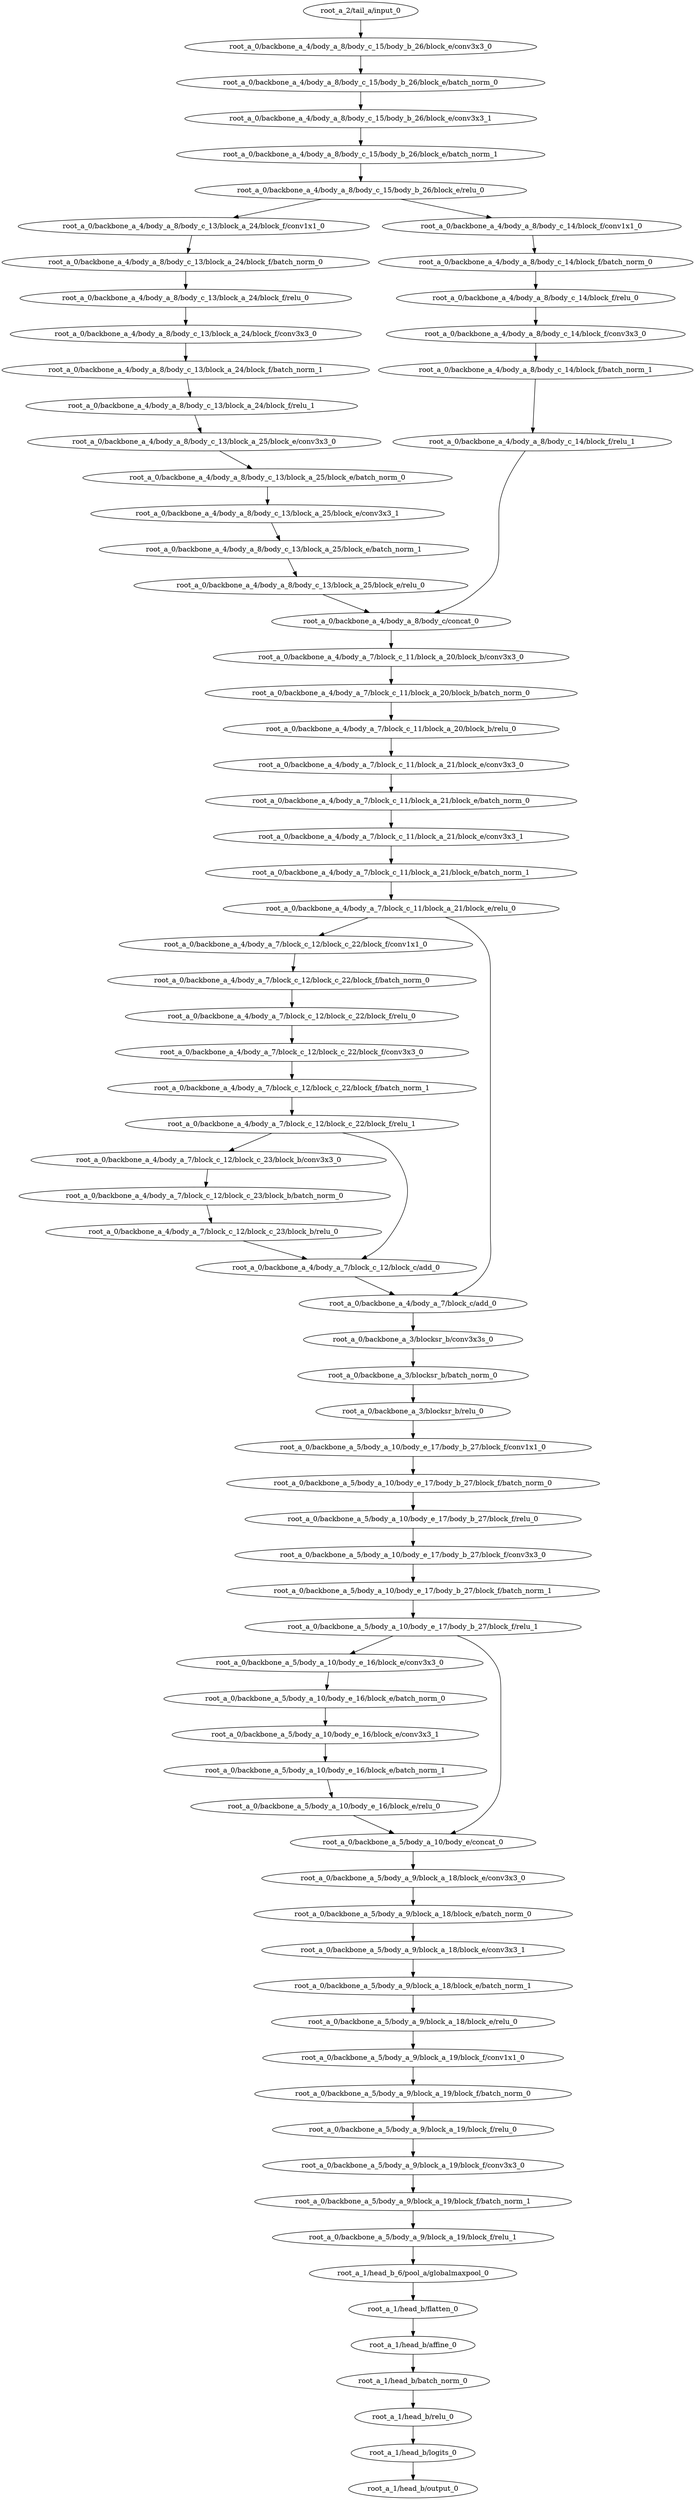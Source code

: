digraph root_a {
	"root_a_2/tail_a/input_0"
	"root_a_0/backbone_a_4/body_a_8/body_c_15/body_b_26/block_e/conv3x3_0"
	"root_a_0/backbone_a_4/body_a_8/body_c_15/body_b_26/block_e/batch_norm_0"
	"root_a_0/backbone_a_4/body_a_8/body_c_15/body_b_26/block_e/conv3x3_1"
	"root_a_0/backbone_a_4/body_a_8/body_c_15/body_b_26/block_e/batch_norm_1"
	"root_a_0/backbone_a_4/body_a_8/body_c_15/body_b_26/block_e/relu_0"
	"root_a_0/backbone_a_4/body_a_8/body_c_13/block_a_24/block_f/conv1x1_0"
	"root_a_0/backbone_a_4/body_a_8/body_c_13/block_a_24/block_f/batch_norm_0"
	"root_a_0/backbone_a_4/body_a_8/body_c_13/block_a_24/block_f/relu_0"
	"root_a_0/backbone_a_4/body_a_8/body_c_13/block_a_24/block_f/conv3x3_0"
	"root_a_0/backbone_a_4/body_a_8/body_c_13/block_a_24/block_f/batch_norm_1"
	"root_a_0/backbone_a_4/body_a_8/body_c_13/block_a_24/block_f/relu_1"
	"root_a_0/backbone_a_4/body_a_8/body_c_13/block_a_25/block_e/conv3x3_0"
	"root_a_0/backbone_a_4/body_a_8/body_c_13/block_a_25/block_e/batch_norm_0"
	"root_a_0/backbone_a_4/body_a_8/body_c_13/block_a_25/block_e/conv3x3_1"
	"root_a_0/backbone_a_4/body_a_8/body_c_13/block_a_25/block_e/batch_norm_1"
	"root_a_0/backbone_a_4/body_a_8/body_c_13/block_a_25/block_e/relu_0"
	"root_a_0/backbone_a_4/body_a_8/body_c_14/block_f/conv1x1_0"
	"root_a_0/backbone_a_4/body_a_8/body_c_14/block_f/batch_norm_0"
	"root_a_0/backbone_a_4/body_a_8/body_c_14/block_f/relu_0"
	"root_a_0/backbone_a_4/body_a_8/body_c_14/block_f/conv3x3_0"
	"root_a_0/backbone_a_4/body_a_8/body_c_14/block_f/batch_norm_1"
	"root_a_0/backbone_a_4/body_a_8/body_c_14/block_f/relu_1"
	"root_a_0/backbone_a_4/body_a_8/body_c/concat_0"
	"root_a_0/backbone_a_4/body_a_7/block_c_11/block_a_20/block_b/conv3x3_0"
	"root_a_0/backbone_a_4/body_a_7/block_c_11/block_a_20/block_b/batch_norm_0"
	"root_a_0/backbone_a_4/body_a_7/block_c_11/block_a_20/block_b/relu_0"
	"root_a_0/backbone_a_4/body_a_7/block_c_11/block_a_21/block_e/conv3x3_0"
	"root_a_0/backbone_a_4/body_a_7/block_c_11/block_a_21/block_e/batch_norm_0"
	"root_a_0/backbone_a_4/body_a_7/block_c_11/block_a_21/block_e/conv3x3_1"
	"root_a_0/backbone_a_4/body_a_7/block_c_11/block_a_21/block_e/batch_norm_1"
	"root_a_0/backbone_a_4/body_a_7/block_c_11/block_a_21/block_e/relu_0"
	"root_a_0/backbone_a_4/body_a_7/block_c_12/block_c_22/block_f/conv1x1_0"
	"root_a_0/backbone_a_4/body_a_7/block_c_12/block_c_22/block_f/batch_norm_0"
	"root_a_0/backbone_a_4/body_a_7/block_c_12/block_c_22/block_f/relu_0"
	"root_a_0/backbone_a_4/body_a_7/block_c_12/block_c_22/block_f/conv3x3_0"
	"root_a_0/backbone_a_4/body_a_7/block_c_12/block_c_22/block_f/batch_norm_1"
	"root_a_0/backbone_a_4/body_a_7/block_c_12/block_c_22/block_f/relu_1"
	"root_a_0/backbone_a_4/body_a_7/block_c_12/block_c_23/block_b/conv3x3_0"
	"root_a_0/backbone_a_4/body_a_7/block_c_12/block_c_23/block_b/batch_norm_0"
	"root_a_0/backbone_a_4/body_a_7/block_c_12/block_c_23/block_b/relu_0"
	"root_a_0/backbone_a_4/body_a_7/block_c_12/block_c/add_0"
	"root_a_0/backbone_a_4/body_a_7/block_c/add_0"
	"root_a_0/backbone_a_3/blocksr_b/conv3x3s_0"
	"root_a_0/backbone_a_3/blocksr_b/batch_norm_0"
	"root_a_0/backbone_a_3/blocksr_b/relu_0"
	"root_a_0/backbone_a_5/body_a_10/body_e_17/body_b_27/block_f/conv1x1_0"
	"root_a_0/backbone_a_5/body_a_10/body_e_17/body_b_27/block_f/batch_norm_0"
	"root_a_0/backbone_a_5/body_a_10/body_e_17/body_b_27/block_f/relu_0"
	"root_a_0/backbone_a_5/body_a_10/body_e_17/body_b_27/block_f/conv3x3_0"
	"root_a_0/backbone_a_5/body_a_10/body_e_17/body_b_27/block_f/batch_norm_1"
	"root_a_0/backbone_a_5/body_a_10/body_e_17/body_b_27/block_f/relu_1"
	"root_a_0/backbone_a_5/body_a_10/body_e_16/block_e/conv3x3_0"
	"root_a_0/backbone_a_5/body_a_10/body_e_16/block_e/batch_norm_0"
	"root_a_0/backbone_a_5/body_a_10/body_e_16/block_e/conv3x3_1"
	"root_a_0/backbone_a_5/body_a_10/body_e_16/block_e/batch_norm_1"
	"root_a_0/backbone_a_5/body_a_10/body_e_16/block_e/relu_0"
	"root_a_0/backbone_a_5/body_a_10/body_e/concat_0"
	"root_a_0/backbone_a_5/body_a_9/block_a_18/block_e/conv3x3_0"
	"root_a_0/backbone_a_5/body_a_9/block_a_18/block_e/batch_norm_0"
	"root_a_0/backbone_a_5/body_a_9/block_a_18/block_e/conv3x3_1"
	"root_a_0/backbone_a_5/body_a_9/block_a_18/block_e/batch_norm_1"
	"root_a_0/backbone_a_5/body_a_9/block_a_18/block_e/relu_0"
	"root_a_0/backbone_a_5/body_a_9/block_a_19/block_f/conv1x1_0"
	"root_a_0/backbone_a_5/body_a_9/block_a_19/block_f/batch_norm_0"
	"root_a_0/backbone_a_5/body_a_9/block_a_19/block_f/relu_0"
	"root_a_0/backbone_a_5/body_a_9/block_a_19/block_f/conv3x3_0"
	"root_a_0/backbone_a_5/body_a_9/block_a_19/block_f/batch_norm_1"
	"root_a_0/backbone_a_5/body_a_9/block_a_19/block_f/relu_1"
	"root_a_1/head_b_6/pool_a/globalmaxpool_0"
	"root_a_1/head_b/flatten_0"
	"root_a_1/head_b/affine_0"
	"root_a_1/head_b/batch_norm_0"
	"root_a_1/head_b/relu_0"
	"root_a_1/head_b/logits_0"
	"root_a_1/head_b/output_0"

	"root_a_2/tail_a/input_0" -> "root_a_0/backbone_a_4/body_a_8/body_c_15/body_b_26/block_e/conv3x3_0"
	"root_a_0/backbone_a_4/body_a_8/body_c_15/body_b_26/block_e/conv3x3_0" -> "root_a_0/backbone_a_4/body_a_8/body_c_15/body_b_26/block_e/batch_norm_0"
	"root_a_0/backbone_a_4/body_a_8/body_c_15/body_b_26/block_e/batch_norm_0" -> "root_a_0/backbone_a_4/body_a_8/body_c_15/body_b_26/block_e/conv3x3_1"
	"root_a_0/backbone_a_4/body_a_8/body_c_15/body_b_26/block_e/conv3x3_1" -> "root_a_0/backbone_a_4/body_a_8/body_c_15/body_b_26/block_e/batch_norm_1"
	"root_a_0/backbone_a_4/body_a_8/body_c_15/body_b_26/block_e/batch_norm_1" -> "root_a_0/backbone_a_4/body_a_8/body_c_15/body_b_26/block_e/relu_0"
	"root_a_0/backbone_a_4/body_a_8/body_c_15/body_b_26/block_e/relu_0" -> "root_a_0/backbone_a_4/body_a_8/body_c_13/block_a_24/block_f/conv1x1_0"
	"root_a_0/backbone_a_4/body_a_8/body_c_13/block_a_24/block_f/conv1x1_0" -> "root_a_0/backbone_a_4/body_a_8/body_c_13/block_a_24/block_f/batch_norm_0"
	"root_a_0/backbone_a_4/body_a_8/body_c_13/block_a_24/block_f/batch_norm_0" -> "root_a_0/backbone_a_4/body_a_8/body_c_13/block_a_24/block_f/relu_0"
	"root_a_0/backbone_a_4/body_a_8/body_c_13/block_a_24/block_f/relu_0" -> "root_a_0/backbone_a_4/body_a_8/body_c_13/block_a_24/block_f/conv3x3_0"
	"root_a_0/backbone_a_4/body_a_8/body_c_13/block_a_24/block_f/conv3x3_0" -> "root_a_0/backbone_a_4/body_a_8/body_c_13/block_a_24/block_f/batch_norm_1"
	"root_a_0/backbone_a_4/body_a_8/body_c_13/block_a_24/block_f/batch_norm_1" -> "root_a_0/backbone_a_4/body_a_8/body_c_13/block_a_24/block_f/relu_1"
	"root_a_0/backbone_a_4/body_a_8/body_c_13/block_a_24/block_f/relu_1" -> "root_a_0/backbone_a_4/body_a_8/body_c_13/block_a_25/block_e/conv3x3_0"
	"root_a_0/backbone_a_4/body_a_8/body_c_13/block_a_25/block_e/conv3x3_0" -> "root_a_0/backbone_a_4/body_a_8/body_c_13/block_a_25/block_e/batch_norm_0"
	"root_a_0/backbone_a_4/body_a_8/body_c_13/block_a_25/block_e/batch_norm_0" -> "root_a_0/backbone_a_4/body_a_8/body_c_13/block_a_25/block_e/conv3x3_1"
	"root_a_0/backbone_a_4/body_a_8/body_c_13/block_a_25/block_e/conv3x3_1" -> "root_a_0/backbone_a_4/body_a_8/body_c_13/block_a_25/block_e/batch_norm_1"
	"root_a_0/backbone_a_4/body_a_8/body_c_13/block_a_25/block_e/batch_norm_1" -> "root_a_0/backbone_a_4/body_a_8/body_c_13/block_a_25/block_e/relu_0"
	"root_a_0/backbone_a_4/body_a_8/body_c_15/body_b_26/block_e/relu_0" -> "root_a_0/backbone_a_4/body_a_8/body_c_14/block_f/conv1x1_0"
	"root_a_0/backbone_a_4/body_a_8/body_c_14/block_f/conv1x1_0" -> "root_a_0/backbone_a_4/body_a_8/body_c_14/block_f/batch_norm_0"
	"root_a_0/backbone_a_4/body_a_8/body_c_14/block_f/batch_norm_0" -> "root_a_0/backbone_a_4/body_a_8/body_c_14/block_f/relu_0"
	"root_a_0/backbone_a_4/body_a_8/body_c_14/block_f/relu_0" -> "root_a_0/backbone_a_4/body_a_8/body_c_14/block_f/conv3x3_0"
	"root_a_0/backbone_a_4/body_a_8/body_c_14/block_f/conv3x3_0" -> "root_a_0/backbone_a_4/body_a_8/body_c_14/block_f/batch_norm_1"
	"root_a_0/backbone_a_4/body_a_8/body_c_14/block_f/batch_norm_1" -> "root_a_0/backbone_a_4/body_a_8/body_c_14/block_f/relu_1"
	"root_a_0/backbone_a_4/body_a_8/body_c_13/block_a_25/block_e/relu_0" -> "root_a_0/backbone_a_4/body_a_8/body_c/concat_0"
	"root_a_0/backbone_a_4/body_a_8/body_c_14/block_f/relu_1" -> "root_a_0/backbone_a_4/body_a_8/body_c/concat_0"
	"root_a_0/backbone_a_4/body_a_8/body_c/concat_0" -> "root_a_0/backbone_a_4/body_a_7/block_c_11/block_a_20/block_b/conv3x3_0"
	"root_a_0/backbone_a_4/body_a_7/block_c_11/block_a_20/block_b/conv3x3_0" -> "root_a_0/backbone_a_4/body_a_7/block_c_11/block_a_20/block_b/batch_norm_0"
	"root_a_0/backbone_a_4/body_a_7/block_c_11/block_a_20/block_b/batch_norm_0" -> "root_a_0/backbone_a_4/body_a_7/block_c_11/block_a_20/block_b/relu_0"
	"root_a_0/backbone_a_4/body_a_7/block_c_11/block_a_20/block_b/relu_0" -> "root_a_0/backbone_a_4/body_a_7/block_c_11/block_a_21/block_e/conv3x3_0"
	"root_a_0/backbone_a_4/body_a_7/block_c_11/block_a_21/block_e/conv3x3_0" -> "root_a_0/backbone_a_4/body_a_7/block_c_11/block_a_21/block_e/batch_norm_0"
	"root_a_0/backbone_a_4/body_a_7/block_c_11/block_a_21/block_e/batch_norm_0" -> "root_a_0/backbone_a_4/body_a_7/block_c_11/block_a_21/block_e/conv3x3_1"
	"root_a_0/backbone_a_4/body_a_7/block_c_11/block_a_21/block_e/conv3x3_1" -> "root_a_0/backbone_a_4/body_a_7/block_c_11/block_a_21/block_e/batch_norm_1"
	"root_a_0/backbone_a_4/body_a_7/block_c_11/block_a_21/block_e/batch_norm_1" -> "root_a_0/backbone_a_4/body_a_7/block_c_11/block_a_21/block_e/relu_0"
	"root_a_0/backbone_a_4/body_a_7/block_c_11/block_a_21/block_e/relu_0" -> "root_a_0/backbone_a_4/body_a_7/block_c_12/block_c_22/block_f/conv1x1_0"
	"root_a_0/backbone_a_4/body_a_7/block_c_12/block_c_22/block_f/conv1x1_0" -> "root_a_0/backbone_a_4/body_a_7/block_c_12/block_c_22/block_f/batch_norm_0"
	"root_a_0/backbone_a_4/body_a_7/block_c_12/block_c_22/block_f/batch_norm_0" -> "root_a_0/backbone_a_4/body_a_7/block_c_12/block_c_22/block_f/relu_0"
	"root_a_0/backbone_a_4/body_a_7/block_c_12/block_c_22/block_f/relu_0" -> "root_a_0/backbone_a_4/body_a_7/block_c_12/block_c_22/block_f/conv3x3_0"
	"root_a_0/backbone_a_4/body_a_7/block_c_12/block_c_22/block_f/conv3x3_0" -> "root_a_0/backbone_a_4/body_a_7/block_c_12/block_c_22/block_f/batch_norm_1"
	"root_a_0/backbone_a_4/body_a_7/block_c_12/block_c_22/block_f/batch_norm_1" -> "root_a_0/backbone_a_4/body_a_7/block_c_12/block_c_22/block_f/relu_1"
	"root_a_0/backbone_a_4/body_a_7/block_c_12/block_c_22/block_f/relu_1" -> "root_a_0/backbone_a_4/body_a_7/block_c_12/block_c_23/block_b/conv3x3_0"
	"root_a_0/backbone_a_4/body_a_7/block_c_12/block_c_23/block_b/conv3x3_0" -> "root_a_0/backbone_a_4/body_a_7/block_c_12/block_c_23/block_b/batch_norm_0"
	"root_a_0/backbone_a_4/body_a_7/block_c_12/block_c_23/block_b/batch_norm_0" -> "root_a_0/backbone_a_4/body_a_7/block_c_12/block_c_23/block_b/relu_0"
	"root_a_0/backbone_a_4/body_a_7/block_c_12/block_c_23/block_b/relu_0" -> "root_a_0/backbone_a_4/body_a_7/block_c_12/block_c/add_0"
	"root_a_0/backbone_a_4/body_a_7/block_c_12/block_c_22/block_f/relu_1" -> "root_a_0/backbone_a_4/body_a_7/block_c_12/block_c/add_0"
	"root_a_0/backbone_a_4/body_a_7/block_c_12/block_c/add_0" -> "root_a_0/backbone_a_4/body_a_7/block_c/add_0"
	"root_a_0/backbone_a_4/body_a_7/block_c_11/block_a_21/block_e/relu_0" -> "root_a_0/backbone_a_4/body_a_7/block_c/add_0"
	"root_a_0/backbone_a_4/body_a_7/block_c/add_0" -> "root_a_0/backbone_a_3/blocksr_b/conv3x3s_0"
	"root_a_0/backbone_a_3/blocksr_b/conv3x3s_0" -> "root_a_0/backbone_a_3/blocksr_b/batch_norm_0"
	"root_a_0/backbone_a_3/blocksr_b/batch_norm_0" -> "root_a_0/backbone_a_3/blocksr_b/relu_0"
	"root_a_0/backbone_a_3/blocksr_b/relu_0" -> "root_a_0/backbone_a_5/body_a_10/body_e_17/body_b_27/block_f/conv1x1_0"
	"root_a_0/backbone_a_5/body_a_10/body_e_17/body_b_27/block_f/conv1x1_0" -> "root_a_0/backbone_a_5/body_a_10/body_e_17/body_b_27/block_f/batch_norm_0"
	"root_a_0/backbone_a_5/body_a_10/body_e_17/body_b_27/block_f/batch_norm_0" -> "root_a_0/backbone_a_5/body_a_10/body_e_17/body_b_27/block_f/relu_0"
	"root_a_0/backbone_a_5/body_a_10/body_e_17/body_b_27/block_f/relu_0" -> "root_a_0/backbone_a_5/body_a_10/body_e_17/body_b_27/block_f/conv3x3_0"
	"root_a_0/backbone_a_5/body_a_10/body_e_17/body_b_27/block_f/conv3x3_0" -> "root_a_0/backbone_a_5/body_a_10/body_e_17/body_b_27/block_f/batch_norm_1"
	"root_a_0/backbone_a_5/body_a_10/body_e_17/body_b_27/block_f/batch_norm_1" -> "root_a_0/backbone_a_5/body_a_10/body_e_17/body_b_27/block_f/relu_1"
	"root_a_0/backbone_a_5/body_a_10/body_e_17/body_b_27/block_f/relu_1" -> "root_a_0/backbone_a_5/body_a_10/body_e_16/block_e/conv3x3_0"
	"root_a_0/backbone_a_5/body_a_10/body_e_16/block_e/conv3x3_0" -> "root_a_0/backbone_a_5/body_a_10/body_e_16/block_e/batch_norm_0"
	"root_a_0/backbone_a_5/body_a_10/body_e_16/block_e/batch_norm_0" -> "root_a_0/backbone_a_5/body_a_10/body_e_16/block_e/conv3x3_1"
	"root_a_0/backbone_a_5/body_a_10/body_e_16/block_e/conv3x3_1" -> "root_a_0/backbone_a_5/body_a_10/body_e_16/block_e/batch_norm_1"
	"root_a_0/backbone_a_5/body_a_10/body_e_16/block_e/batch_norm_1" -> "root_a_0/backbone_a_5/body_a_10/body_e_16/block_e/relu_0"
	"root_a_0/backbone_a_5/body_a_10/body_e_16/block_e/relu_0" -> "root_a_0/backbone_a_5/body_a_10/body_e/concat_0"
	"root_a_0/backbone_a_5/body_a_10/body_e_17/body_b_27/block_f/relu_1" -> "root_a_0/backbone_a_5/body_a_10/body_e/concat_0"
	"root_a_0/backbone_a_5/body_a_10/body_e/concat_0" -> "root_a_0/backbone_a_5/body_a_9/block_a_18/block_e/conv3x3_0"
	"root_a_0/backbone_a_5/body_a_9/block_a_18/block_e/conv3x3_0" -> "root_a_0/backbone_a_5/body_a_9/block_a_18/block_e/batch_norm_0"
	"root_a_0/backbone_a_5/body_a_9/block_a_18/block_e/batch_norm_0" -> "root_a_0/backbone_a_5/body_a_9/block_a_18/block_e/conv3x3_1"
	"root_a_0/backbone_a_5/body_a_9/block_a_18/block_e/conv3x3_1" -> "root_a_0/backbone_a_5/body_a_9/block_a_18/block_e/batch_norm_1"
	"root_a_0/backbone_a_5/body_a_9/block_a_18/block_e/batch_norm_1" -> "root_a_0/backbone_a_5/body_a_9/block_a_18/block_e/relu_0"
	"root_a_0/backbone_a_5/body_a_9/block_a_18/block_e/relu_0" -> "root_a_0/backbone_a_5/body_a_9/block_a_19/block_f/conv1x1_0"
	"root_a_0/backbone_a_5/body_a_9/block_a_19/block_f/conv1x1_0" -> "root_a_0/backbone_a_5/body_a_9/block_a_19/block_f/batch_norm_0"
	"root_a_0/backbone_a_5/body_a_9/block_a_19/block_f/batch_norm_0" -> "root_a_0/backbone_a_5/body_a_9/block_a_19/block_f/relu_0"
	"root_a_0/backbone_a_5/body_a_9/block_a_19/block_f/relu_0" -> "root_a_0/backbone_a_5/body_a_9/block_a_19/block_f/conv3x3_0"
	"root_a_0/backbone_a_5/body_a_9/block_a_19/block_f/conv3x3_0" -> "root_a_0/backbone_a_5/body_a_9/block_a_19/block_f/batch_norm_1"
	"root_a_0/backbone_a_5/body_a_9/block_a_19/block_f/batch_norm_1" -> "root_a_0/backbone_a_5/body_a_9/block_a_19/block_f/relu_1"
	"root_a_0/backbone_a_5/body_a_9/block_a_19/block_f/relu_1" -> "root_a_1/head_b_6/pool_a/globalmaxpool_0"
	"root_a_1/head_b_6/pool_a/globalmaxpool_0" -> "root_a_1/head_b/flatten_0"
	"root_a_1/head_b/flatten_0" -> "root_a_1/head_b/affine_0"
	"root_a_1/head_b/affine_0" -> "root_a_1/head_b/batch_norm_0"
	"root_a_1/head_b/batch_norm_0" -> "root_a_1/head_b/relu_0"
	"root_a_1/head_b/relu_0" -> "root_a_1/head_b/logits_0"
	"root_a_1/head_b/logits_0" -> "root_a_1/head_b/output_0"

}